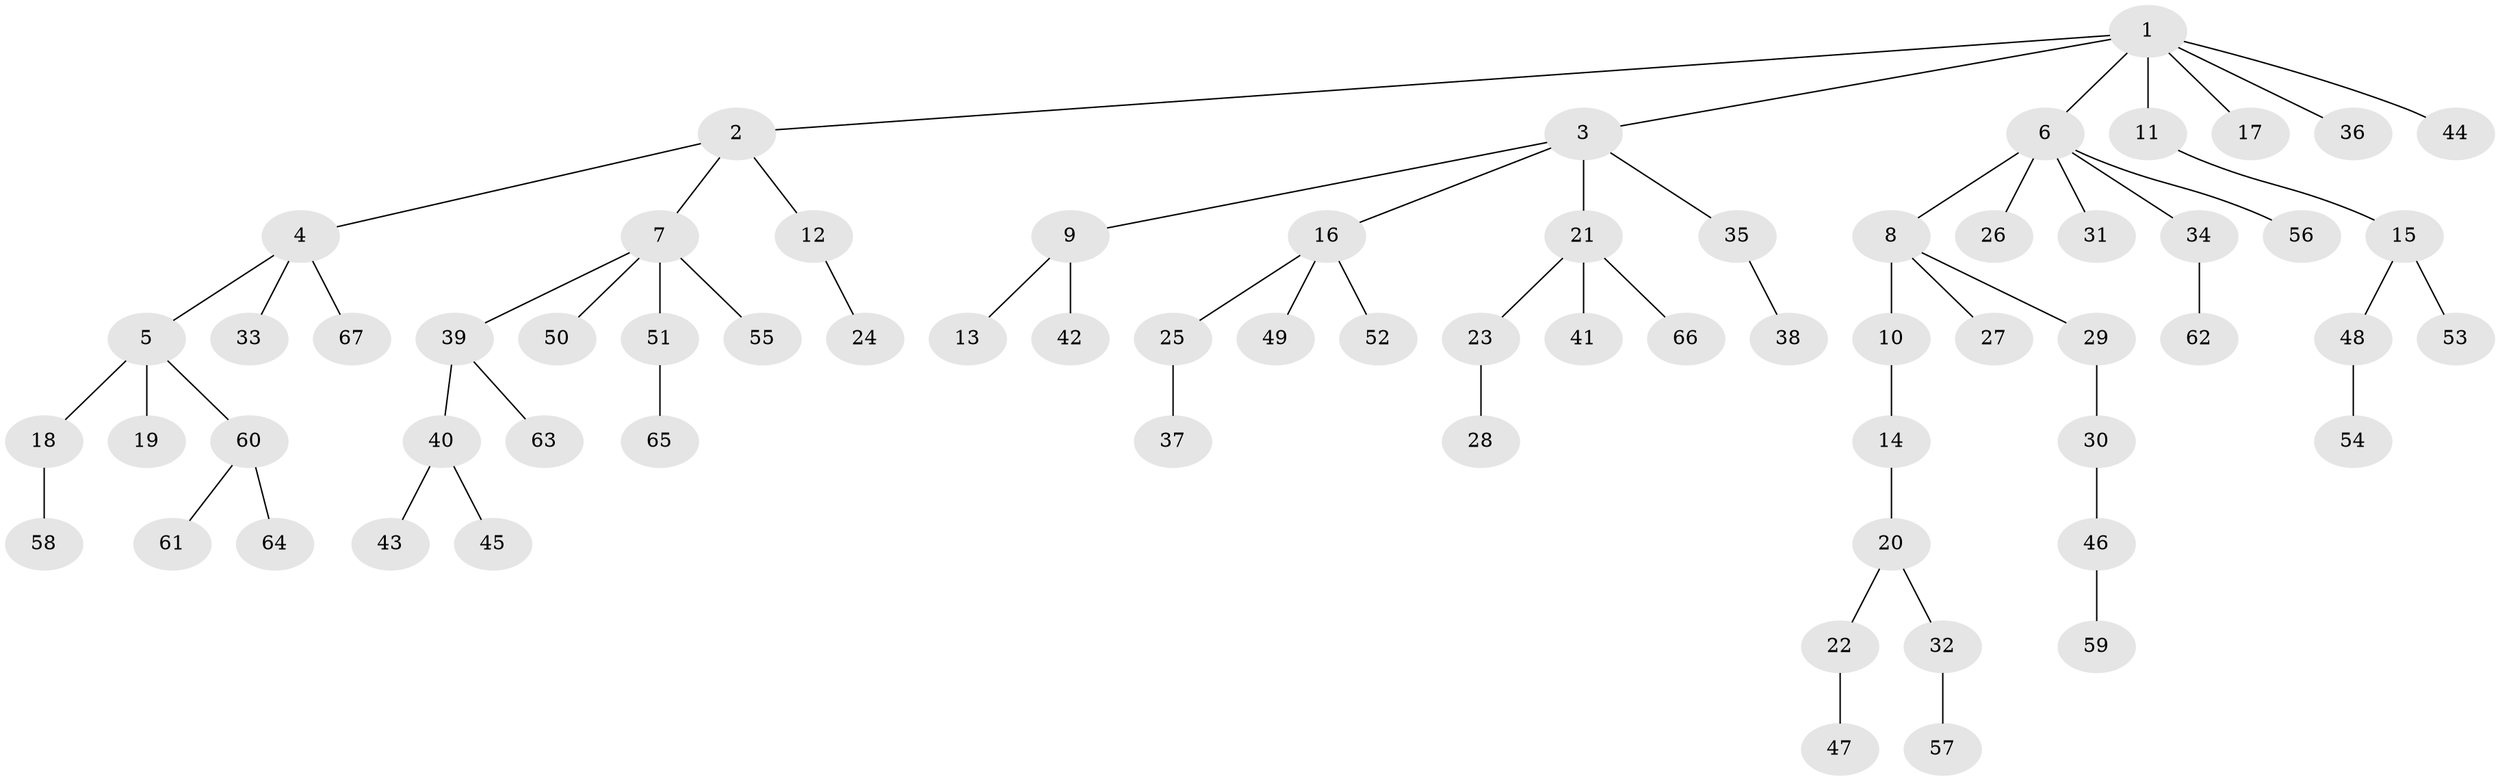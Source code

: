 // Generated by graph-tools (version 1.1) at 2025/36/03/09/25 02:36:28]
// undirected, 67 vertices, 66 edges
graph export_dot {
graph [start="1"]
  node [color=gray90,style=filled];
  1;
  2;
  3;
  4;
  5;
  6;
  7;
  8;
  9;
  10;
  11;
  12;
  13;
  14;
  15;
  16;
  17;
  18;
  19;
  20;
  21;
  22;
  23;
  24;
  25;
  26;
  27;
  28;
  29;
  30;
  31;
  32;
  33;
  34;
  35;
  36;
  37;
  38;
  39;
  40;
  41;
  42;
  43;
  44;
  45;
  46;
  47;
  48;
  49;
  50;
  51;
  52;
  53;
  54;
  55;
  56;
  57;
  58;
  59;
  60;
  61;
  62;
  63;
  64;
  65;
  66;
  67;
  1 -- 2;
  1 -- 3;
  1 -- 6;
  1 -- 11;
  1 -- 17;
  1 -- 36;
  1 -- 44;
  2 -- 4;
  2 -- 7;
  2 -- 12;
  3 -- 9;
  3 -- 16;
  3 -- 21;
  3 -- 35;
  4 -- 5;
  4 -- 33;
  4 -- 67;
  5 -- 18;
  5 -- 19;
  5 -- 60;
  6 -- 8;
  6 -- 26;
  6 -- 31;
  6 -- 34;
  6 -- 56;
  7 -- 39;
  7 -- 50;
  7 -- 51;
  7 -- 55;
  8 -- 10;
  8 -- 27;
  8 -- 29;
  9 -- 13;
  9 -- 42;
  10 -- 14;
  11 -- 15;
  12 -- 24;
  14 -- 20;
  15 -- 48;
  15 -- 53;
  16 -- 25;
  16 -- 49;
  16 -- 52;
  18 -- 58;
  20 -- 22;
  20 -- 32;
  21 -- 23;
  21 -- 41;
  21 -- 66;
  22 -- 47;
  23 -- 28;
  25 -- 37;
  29 -- 30;
  30 -- 46;
  32 -- 57;
  34 -- 62;
  35 -- 38;
  39 -- 40;
  39 -- 63;
  40 -- 43;
  40 -- 45;
  46 -- 59;
  48 -- 54;
  51 -- 65;
  60 -- 61;
  60 -- 64;
}
